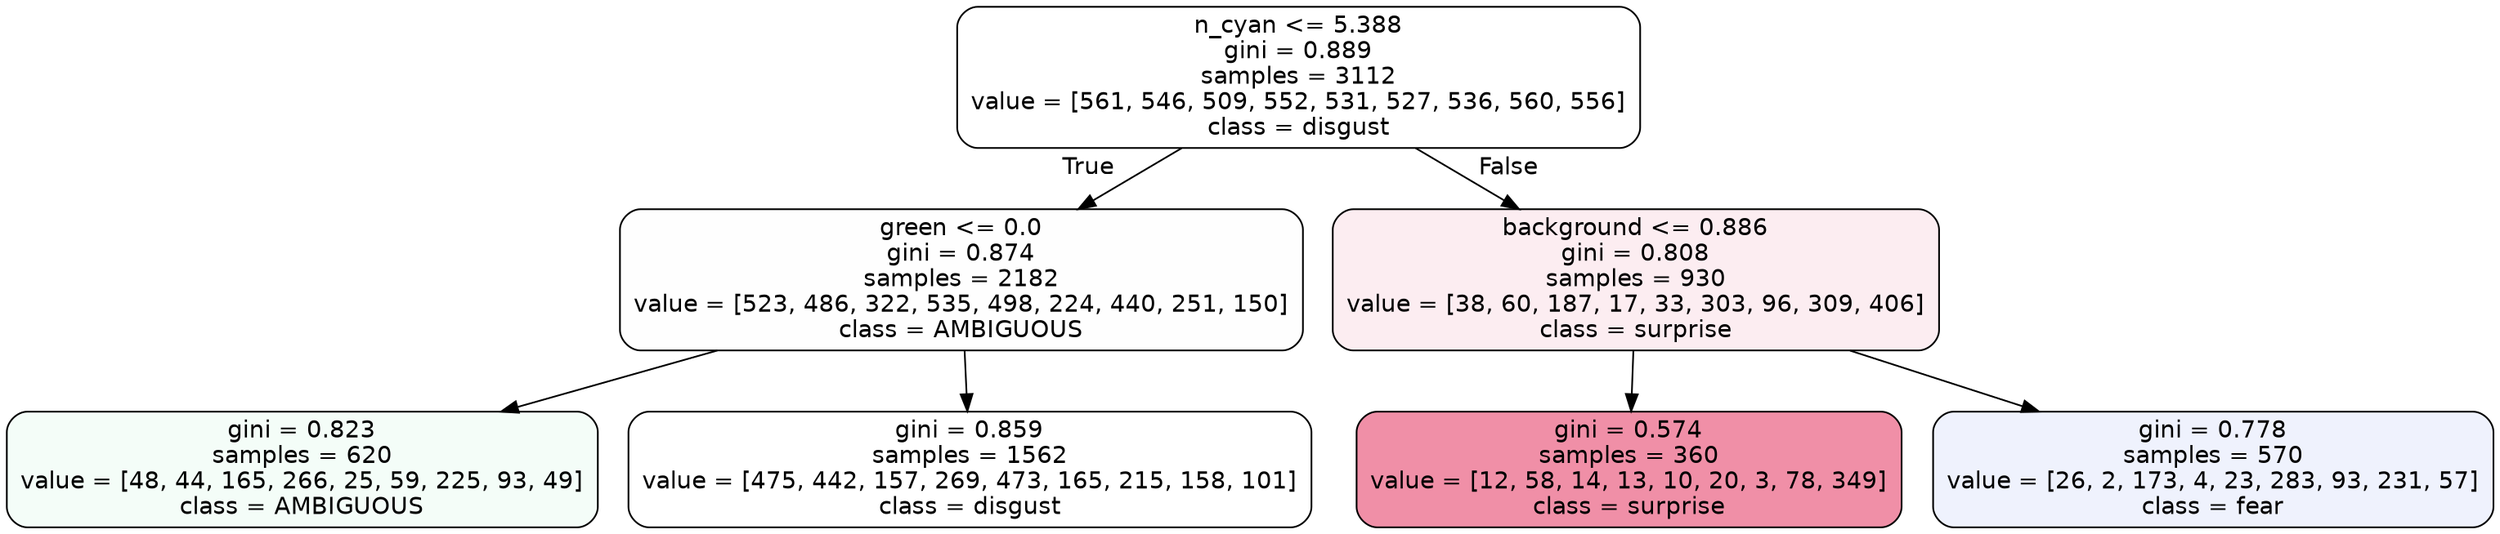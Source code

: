 digraph Tree {
node [shape=box, style="filled, rounded", color="black", fontname=helvetica] ;
edge [fontname=helvetica] ;
0 [label="n_cyan <= 5.388\ngini = 0.889\nsamples = 3112\nvalue = [561, 546, 509, 552, 531, 527, 536, 560, 556]\nclass = disgust", fillcolor="#e5813900"] ;
1 [label="green <= 0.0\ngini = 0.874\nsamples = 2182\nvalue = [523, 486, 322, 535, 498, 224, 440, 251, 150]\nclass = AMBIGUOUS", fillcolor="#39e58101"] ;
0 -> 1 [labeldistance=2.5, labelangle=45, headlabel="True"] ;
2 [label="gini = 0.823\nsamples = 620\nvalue = [48, 44, 165, 266, 25, 59, 225, 93, 49]\nclass = AMBIGUOUS", fillcolor="#39e5810e"] ;
1 -> 2 ;
3 [label="gini = 0.859\nsamples = 1562\nvalue = [475, 442, 157, 269, 473, 165, 215, 158, 101]\nclass = disgust", fillcolor="#e5813900"] ;
1 -> 3 ;
4 [label="background <= 0.886\ngini = 0.808\nsamples = 930\nvalue = [38, 60, 187, 17, 33, 303, 96, 309, 406]\nclass = surprise", fillcolor="#e5396416"] ;
0 -> 4 [labeldistance=2.5, labelangle=-45, headlabel="False"] ;
5 [label="gini = 0.574\nsamples = 360\nvalue = [12, 58, 14, 13, 10, 20, 3, 78, 349]\nclass = surprise", fillcolor="#e5396490"] ;
4 -> 5 ;
6 [label="gini = 0.778\nsamples = 570\nvalue = [26, 2, 173, 4, 23, 283, 93, 231, 57]\nclass = fear", fillcolor="#3964e514"] ;
4 -> 6 ;
}